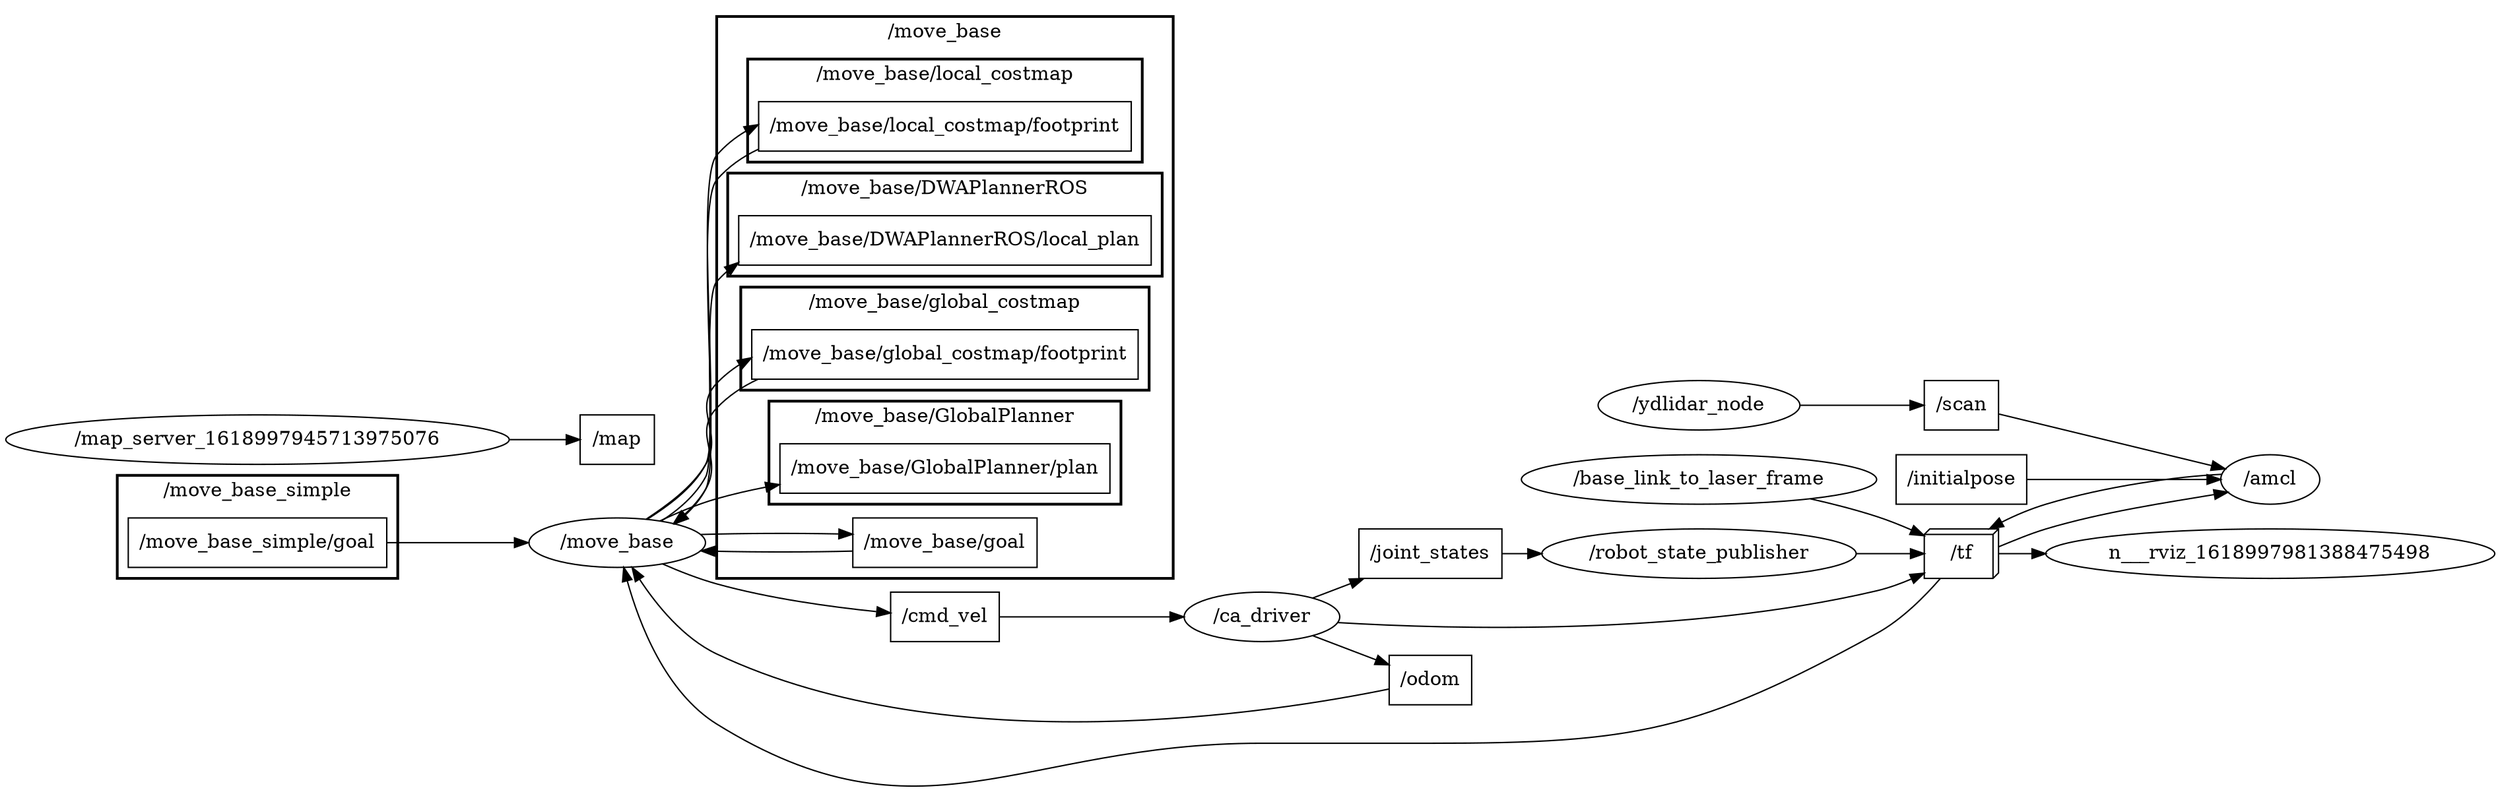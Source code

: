 digraph graphname {
	graph [bb="0,0,1475.8,642.87",
		compound=True,
		rank=same,
		rankdir=LR,
		ranksep=0.2
	];
	node [label="\N"];
	subgraph cluster___move_base {
		graph [bb="413.27,225.87,691.27,634.87",
			compound=True,
			label="/move_base",
			lheight=0.21,
			lp="552.27,623.37",
			lwidth=0.92,
			rank=same,
			rankdir=LR,
			ranksep=0.2,
			style=bold
		];
		subgraph cluster___move_base__local_costmap {
			graph [bb="436.77,528.87,667.77,603.87",
				compound=True,
				label="/move_base/local_costmap",
				lheight=0.21,
				lp="552.27,592.37",
				lwidth=2.06,
				rank=same,
				rankdir=LR,
				ranksep=0.2,
				style=bold
			];
			t___move_base__local_costmap__footprint			 [URL=topic_3A__move_base__local_costmap__footprint,
				height=0.5,
				label="/move_base/local_costmap/footprint",
				pos="552.27,554.87",
				shape=box,
				tooltip="topic:/move_base/local_costmap/footprint",
				width=2.9861];
		}
		subgraph cluster___move_base__DWAPlannerROS {
			graph [bb="421.27,445.87,683.27,520.87",
				compound=True,
				label="/move_base/DWAPlannerROS",
				lheight=0.21,
				lp="552.27,509.37",
				lwidth=2.36,
				rank=same,
				rankdir=LR,
				ranksep=0.2,
				style=bold
			];
			t___move_base__DWAPlannerROS__local_plan			 [URL=topic_3A__move_base__DWAPlannerROS__local_plan,
				height=0.5,
				label="/move_base/DWAPlannerROS/local_plan",
				pos="552.27,471.87",
				shape=box,
				tooltip="topic:/move_base/DWAPlannerROS/local_plan",
				width=3.4167];
		}
		subgraph cluster___move_base__global_costmap {
			graph [bb="432.77,362.87,671.77,437.87",
				compound=True,
				label="/move_base/global_costmap",
				lheight=0.21,
				lp="552.27,426.37",
				lwidth=2.17,
				rank=same,
				rankdir=LR,
				ranksep=0.2,
				style=bold
			];
			t___move_base__global_costmap__footprint			 [URL=topic_3A__move_base__global_costmap__footprint,
				height=0.5,
				label="/move_base/global_costmap/footprint",
				pos="552.27,388.87",
				shape=box,
				tooltip="topic:/move_base/global_costmap/footprint",
				width=3.0972];
		}
		subgraph cluster___move_base__GlobalPlanner {
			graph [bb="448.77,279.87,655.77,354.87",
				compound=True,
				label="/move_base/GlobalPlanner",
				lheight=0.21,
				lp="552.27,343.37",
				lwidth=2.06,
				rank=same,
				rankdir=LR,
				ranksep=0.2,
				style=bold
			];
			t___move_base__GlobalPlanner__plan			 [URL=topic_3A__move_base__GlobalPlanner__plan,
				height=0.5,
				label="/move_base/GlobalPlanner/plan",
				pos="552.27,305.87",
				shape=box,
				tooltip="topic:/move_base/GlobalPlanner/plan",
				width=2.6528];
		}
		t___move_base__goal		 [URL=topic_3A__move_base__goal,
			height=0.5,
			label="/move_base/goal",
			pos="552.27,251.87",
			shape=box,
			tooltip="topic:/move_base/goal",
			width=1.5139];
	}
	subgraph cluster___move_base_simple {
		graph [bb="58.337,225.87,226.34,300.87",
			compound=True,
			label="/move_base_simple",
			lheight=0.21,
			lp="142.34,289.37",
			lwidth=1.51,
			rank=same,
			rankdir=LR,
			ranksep=0.2,
			style=bold
		];
		t___move_base_simple__goal		 [URL=topic_3A__move_base_simple__goal,
			height=0.5,
			label="/move_base_simple/goal",
			pos="142.34,251.87",
			shape=box,
			tooltip="topic:/move_base_simple/goal",
			width=2.1111];
	}
	n___move_base	 [URL=__move_base,
		height=0.5,
		label="/move_base",
		pos="351.97,251.87",
		shape=ellipse,
		tooltip="/move_base",
		width=1.4804];
	t___move_base__local_costmap__footprint -> n___move_base	 [penwidth=1,
		pos="e,385.55,266 444.51,538.2 432.54,533.07 421.66,525.9 413.27,515.87 397.21,496.69 415.84,313.54 405.27,290.87 402.26,284.42 397.94,278.47 393.05,273.2"];
	t___move_base__global_costmap__footprint -> n___move_base	 [penwidth=1,
		pos="e,384.92,266.31 444.07,370.82 432.48,365.86 421.82,359.11 413.27,349.87 395.3,330.44 417.63,314.26 405.27,290.87 401.94,284.58 397.45,278.71 392.47,273.48"];
	t___move_base__goal -> n___move_base	 [penwidth=1,
		pos="e,402.51,245.92 497.52,245.78 471.23,244.96 439.64,244.9 412.62,245.61"];
	t___move_base_simple__goal -> n___move_base	 [penwidth=1,
		pos="e,298.39,251.87 218.61,251.87 241.45,251.87 266.25,251.87 288.2,251.87"];
	t___cmd_vel	 [URL=topic_3A__cmd_vel,
		height=0.5,
		label="/cmd_vel",
		pos="552.27,159.87",
		shape=box,
		tooltip="topic:/cmd_vel",
		width=0.94444];
	n___ca_driver	 [URL=__ca_driver,
		height=0.5,
		label="/ca_driver",
		pos="745.41,159.87",
		shape=ellipse,
		tooltip="/ca_driver",
		width=1.2818];
	t___cmd_vel -> n___ca_driver	 [penwidth=1,
		pos="e,698.99,159.87 586.35,159.87 614.72,159.87 655.68,159.87 688.94,159.87"];
	t___joint_states	 [URL=topic_3A__joint_states,
		height=0.5,
		label="/joint_states",
		pos="846.56,86.869",
		shape=box,
		tooltip="topic:/joint_states",
		width=1.1389];
	n___robot_state_publisher	 [URL=__robot_state_publisher,
		height=0.5,
		label="/robot_state_publisher",
		pos="1006.2,59.869",
		shape=ellipse,
		tooltip="/robot_state_publisher",
		width=2.4734];
	t___joint_states -> n___robot_state_publisher	 [penwidth=1,
		pos="e,937.67,71.459 887.67,79.916 899.93,77.841 913.81,75.494 927.63,73.156"];
	t___odom	 [URL=topic_3A__odom,
		height=0.5,
		label="/odom",
		pos="846.56,205.87",
		shape=box,
		tooltip="topic:/odom",
		width=0.75];
	t___odom -> n___move_base	 [penwidth=1,
		pos="e,378.2,236.03 819.39,203.02 750.29,196.6 562.75,184.33 413.27,221.87 404.5,224.07 395.51,227.62 387.22,231.53"];
	t___scan	 [URL=topic_3A__scan,
		height=0.5,
		label="/scan",
		pos="1163.3,167.87",
		shape=box,
		tooltip="topic:/scan",
		width=0.75];
	n___amcl	 [URL=__amcl,
		height=0.5,
		label="/amcl",
		pos="1345.8,167.87",
		shape=ellipse,
		tooltip="/amcl",
		width=0.84854];
	t___scan -> n___amcl	 [penwidth=1,
		pos="e,1315.3,167.87 1190.7,167.87 1220.9,167.87 1270.1,167.87 1304.9,167.87"];
	t___map	 [URL=topic_3A__map,
		height=0.5,
		label="/map",
		pos="351.97,326.87",
		shape=box,
		tooltip="topic:/map",
		width=0.75];
	t___initialpose	 [URL=topic_3A__initialpose,
		height=0.5,
		label="/initialpose",
		pos="1163.3,221.87",
		shape=box,
		tooltip="topic:/initialpose",
		width=1.0694];
	t___initialpose -> n___amcl	 [penwidth=1,
		pos="e,1318.4,175.97 1202,210.42 1233.4,201.13 1277.4,188.11 1308.5,178.93"];
	n_n__tf	 [URL=topic_3A__tf,
		height=0.5,
		label="/tf",
		pos="1163.3,113.87",
		shape=box3d,
		tooltip="topic:/tf",
		width=0.75];
	n_n__tf -> n___move_base	 [penwidth=1,
		pos="e,356.65,233.92 1157.2,95.773 1149.6,76.519 1134.6,46.936 1110.8,32.869 1009.5,-27.044 964.32,13.869 846.56,13.869 745.41,13.869 745.41,13.869 745.41,13.869 588.6,13.869 531.2,29.52 413.27,132.87 385.37,157.32 368.43,197.54 359.63,224.36"];
	n___rviz_1618997981388475498	 [height=0.5,
		pos="1345.8,113.87",
		width=3.6108];
	n_n__tf -> n___rviz_1618997981388475498	 [penwidth=1,
		pos="e,1215.6,113.87 1190.7,113.87 1195.1,113.87 1200,113.87 1205.2,113.87"];
	n_n__tf -> n___amcl	 [penwidth=1,
		pos="e,1319.9,157.82 1190.5,120.97 1198.5,124.73 1207.3,128.86 1215.8,131.87 1246.7,142.79 1283.4,149.91 1309.9,155.62"];
	n___move_base -> t___move_base__local_costmap__footprint	 [penwidth=1,
		pos="e,444.51,556.04 368.78,269.04 381.32,279.1 397.58,292.39 405.27,308.87 415.84,331.54 397.21,514.69 413.27,533.87 419.43,541.24 426.94,547.06 435.23,551.6"];
	n___move_base -> t___move_base__DWAPlannerROS__local_plan	 [penwidth=1,
		pos="e,429.19,455.77 377.03,267.76 387.69,275.96 399.08,286.96 405.27,299.87 412.1,314.12 403,429.86 413.27,441.87 415.66,444.67 418.26,447.26 421.01,449.63"];
	n___move_base -> t___move_base__global_costmap__footprint	 [penwidth=1,
		pos="e,440.68,387.2 368.08,269.06 380.41,279.26 396.71,292.69 405.27,308.87 417.63,332.26 395.3,348.44 413.27,367.87 418.69,373.73 424.96,378.59 431.78,382.59"];
	n___move_base -> t___move_base__GlobalPlanner__plan	 [penwidth=1,
		pos="e,456.7,294.94 377.7,267.68 388.36,273.59 401.07,279.84 413.27,283.87 423.94,287.4 435.27,290.37 446.67,292.86"];
	n___move_base -> t___move_base__goal	 [penwidth=1,
		pos="e,497.52,257.96 402.51,257.82 428.2,258.72 459.72,258.86 487.2,258.24"];
	n___move_base -> t___cmd_vel	 [penwidth=1,
		pos="e,518.14,162.51 365.4,234.21 376.7,220.6 394.06,202.37 413.27,191.87 442.58,175.84 479.61,167.81 508.07,163.81"];
	n___amcl -> n_n__tf	 [penwidth=1,
		pos="e,1180.3,131.96 1315.5,171.04 1288.8,168.93 1249,161.59 1215.8,149.87 1206.8,146.66 1197.3,142.16 1188.9,137.32"];
	n___robot_state_publisher -> n_n__tf	 [penwidth=1,
		pos="e,1136.1,98.393 1067,73.107 1081.5,76.947 1096.9,81.562 1110.8,86.869 1116.1,88.874 1121.5,91.264 1126.8,93.781"];
	n___base_link_to_laser_frame	 [URL=__base_link_to_laser_frame,
		height=0.5,
		label="/base_link_to_laser_frame",
		pos="1006.2,113.87",
		shape=ellipse,
		tooltip="/base_link_to_laser_frame",
		width=2.9067];
	n___base_link_to_laser_frame -> n_n__tf	 [penwidth=1,
		pos="e,1136.2,113.87 1111,113.87 1116.3,113.87 1121.4,113.87 1126.2,113.87"];
	n___ca_driver -> t___joint_states	 [penwidth=1,
		pos="e,821.45,104.99 767.36,144.03 780.67,134.42 797.92,121.97 812.92,111.15"];
	n___ca_driver -> t___odom	 [penwidth=1,
		pos="e,819.53,193.58 775.48,173.55 786.4,178.51 798.86,184.17 810.26,189.36"];
	n___ca_driver -> n_n__tf	 [penwidth=1,
		pos="e,1136.2,130.6 790.8,163.54 860.85,167.86 998.9,171.06 1110.8,140.87 1116.2,139.42 1121.7,137.36 1127,135.03"];
	n___ydlidar_node	 [URL=__ydlidar_node,
		height=0.5,
		label="/ydlidar_node",
		pos="1006.2,205.87",
		shape=ellipse,
		tooltip="/ydlidar_node",
		width=1.661];
	n___ydlidar_node -> t___scan	 [penwidth=1,
		pos="e,1136.2,174.44 1052.9,194.57 1076.4,188.9 1104.3,182.14 1126.3,176.84"];
	n___map_server_1618997945713975076	 [URL=__map_server_1618997945713975076,
		height=0.5,
		label="/map_server_1618997945713975076",
		pos="142.34,326.87",
		shape=ellipse,
		tooltip="/map_server_1618997945713975076",
		width=3.9538];
	n___map_server_1618997945713975076 -> t___map	 [penwidth=1,
		pos="e,324.72,326.87 284.78,326.87 295.55,326.87 305.71,326.87 314.71,326.87"];
}
